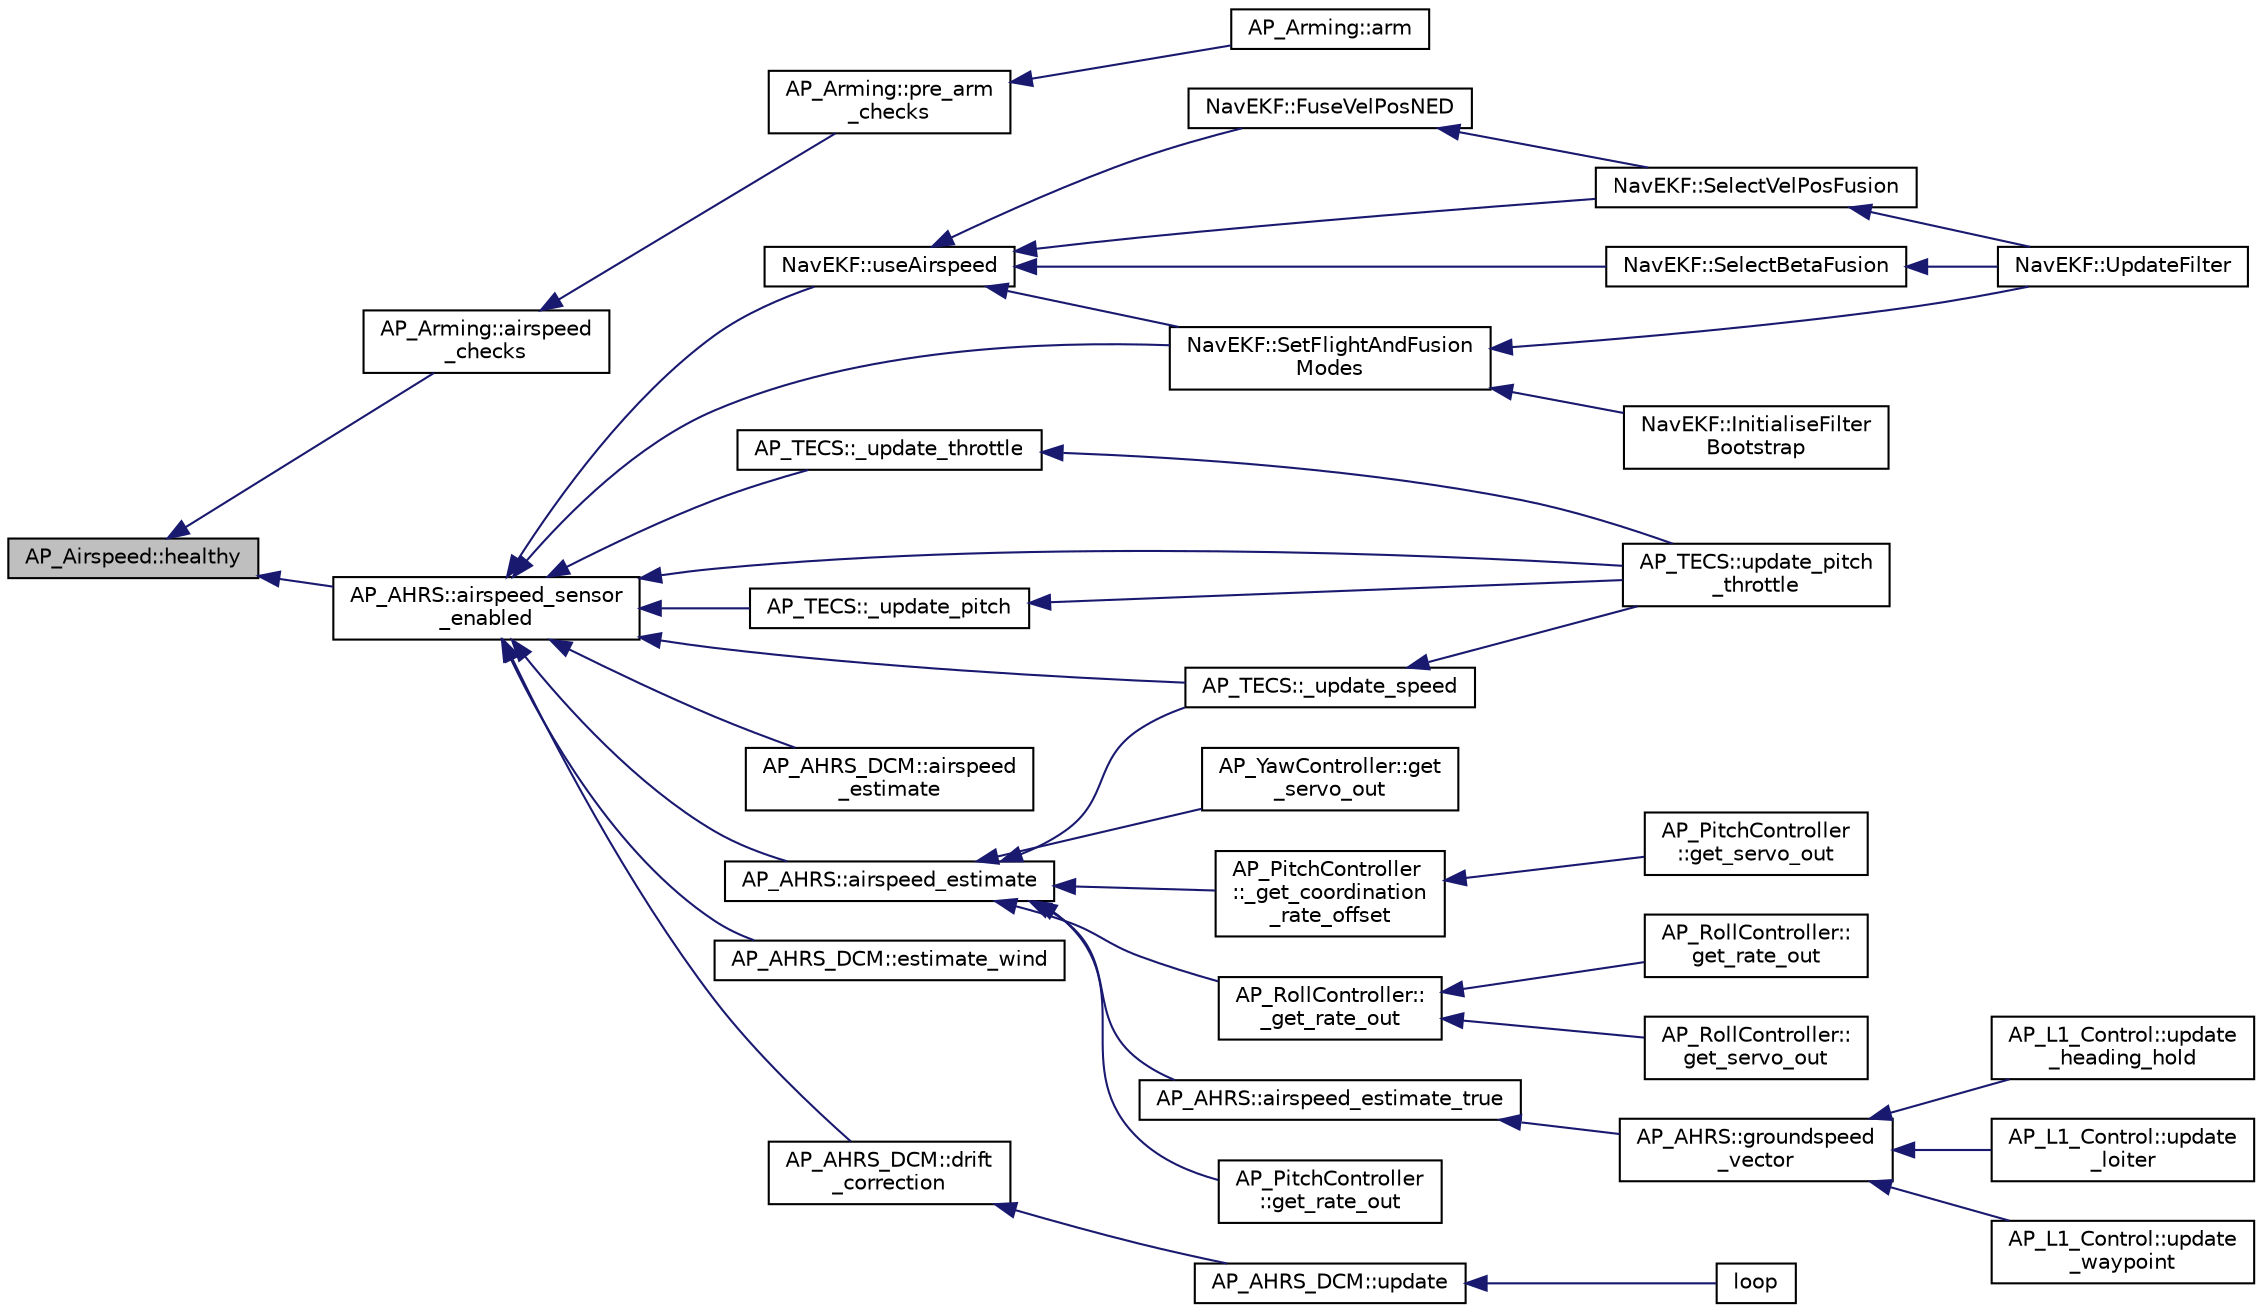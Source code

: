 digraph "AP_Airspeed::healthy"
{
 // INTERACTIVE_SVG=YES
  edge [fontname="Helvetica",fontsize="10",labelfontname="Helvetica",labelfontsize="10"];
  node [fontname="Helvetica",fontsize="10",shape=record];
  rankdir="LR";
  Node1 [label="AP_Airspeed::healthy",height=0.2,width=0.4,color="black", fillcolor="grey75", style="filled" fontcolor="black"];
  Node1 -> Node2 [dir="back",color="midnightblue",fontsize="10",style="solid",fontname="Helvetica"];
  Node2 [label="AP_Arming::airspeed\l_checks",height=0.2,width=0.4,color="black", fillcolor="white", style="filled",URL="$classAP__Arming.html#a2b7ca6e3c7517feca088b28d45f2fc61"];
  Node2 -> Node3 [dir="back",color="midnightblue",fontsize="10",style="solid",fontname="Helvetica"];
  Node3 [label="AP_Arming::pre_arm\l_checks",height=0.2,width=0.4,color="black", fillcolor="white", style="filled",URL="$classAP__Arming.html#a73c03baf7f22b7124a2ac9e9286a850a"];
  Node3 -> Node4 [dir="back",color="midnightblue",fontsize="10",style="solid",fontname="Helvetica"];
  Node4 [label="AP_Arming::arm",height=0.2,width=0.4,color="black", fillcolor="white", style="filled",URL="$classAP__Arming.html#a47b859d9929a736df2f08a1cad03efcb"];
  Node1 -> Node5 [dir="back",color="midnightblue",fontsize="10",style="solid",fontname="Helvetica"];
  Node5 [label="AP_AHRS::airspeed_sensor\l_enabled",height=0.2,width=0.4,color="black", fillcolor="white", style="filled",URL="$classAP__AHRS.html#a8691156c332da099e3f5952e72ae2a58"];
  Node5 -> Node6 [dir="back",color="midnightblue",fontsize="10",style="solid",fontname="Helvetica"];
  Node6 [label="AP_TECS::_update_pitch",height=0.2,width=0.4,color="black", fillcolor="white", style="filled",URL="$classAP__TECS.html#a7854ecaf0d95d9da406568583f6e287f"];
  Node6 -> Node7 [dir="back",color="midnightblue",fontsize="10",style="solid",fontname="Helvetica"];
  Node7 [label="AP_TECS::update_pitch\l_throttle",height=0.2,width=0.4,color="black", fillcolor="white", style="filled",URL="$classAP__TECS.html#a6a4556c90f50ee613f1673b50fa71da5"];
  Node5 -> Node8 [dir="back",color="midnightblue",fontsize="10",style="solid",fontname="Helvetica"];
  Node8 [label="AP_TECS::_update_speed",height=0.2,width=0.4,color="black", fillcolor="white", style="filled",URL="$classAP__TECS.html#ac3a90f55264799a5482b76abfe5b9a68"];
  Node8 -> Node7 [dir="back",color="midnightblue",fontsize="10",style="solid",fontname="Helvetica"];
  Node5 -> Node9 [dir="back",color="midnightblue",fontsize="10",style="solid",fontname="Helvetica"];
  Node9 [label="AP_TECS::_update_throttle",height=0.2,width=0.4,color="black", fillcolor="white", style="filled",URL="$classAP__TECS.html#aba98848b3373edf4f8d46abafccd83f9"];
  Node9 -> Node7 [dir="back",color="midnightblue",fontsize="10",style="solid",fontname="Helvetica"];
  Node5 -> Node10 [dir="back",color="midnightblue",fontsize="10",style="solid",fontname="Helvetica"];
  Node10 [label="AP_AHRS_DCM::airspeed\l_estimate",height=0.2,width=0.4,color="black", fillcolor="white", style="filled",URL="$classAP__AHRS__DCM.html#a9cbf8cb68e28b401c10a9f2065495b46"];
  Node5 -> Node11 [dir="back",color="midnightblue",fontsize="10",style="solid",fontname="Helvetica"];
  Node11 [label="AP_AHRS::airspeed_estimate",height=0.2,width=0.4,color="black", fillcolor="white", style="filled",URL="$classAP__AHRS.html#a39289d0dde31413ad172fcf2847fce4a"];
  Node11 -> Node12 [dir="back",color="midnightblue",fontsize="10",style="solid",fontname="Helvetica"];
  Node12 [label="AP_PitchController\l::_get_coordination\l_rate_offset",height=0.2,width=0.4,color="black", fillcolor="white", style="filled",URL="$classAP__PitchController.html#ac2b0f53b26df0f5ba87ac8c735ea839f"];
  Node12 -> Node13 [dir="back",color="midnightblue",fontsize="10",style="solid",fontname="Helvetica"];
  Node13 [label="AP_PitchController\l::get_servo_out",height=0.2,width=0.4,color="black", fillcolor="white", style="filled",URL="$classAP__PitchController.html#a705d9814ebad894375332f012dd768df"];
  Node11 -> Node14 [dir="back",color="midnightblue",fontsize="10",style="solid",fontname="Helvetica"];
  Node14 [label="AP_RollController::\l_get_rate_out",height=0.2,width=0.4,color="black", fillcolor="white", style="filled",URL="$classAP__RollController.html#a702a5fbdae8598e86dc2aa73b8f59089"];
  Node14 -> Node15 [dir="back",color="midnightblue",fontsize="10",style="solid",fontname="Helvetica"];
  Node15 [label="AP_RollController::\lget_rate_out",height=0.2,width=0.4,color="black", fillcolor="white", style="filled",URL="$classAP__RollController.html#a8cf832c8a75c50c1fd4caf4eace7b34f"];
  Node14 -> Node16 [dir="back",color="midnightblue",fontsize="10",style="solid",fontname="Helvetica"];
  Node16 [label="AP_RollController::\lget_servo_out",height=0.2,width=0.4,color="black", fillcolor="white", style="filled",URL="$classAP__RollController.html#a8995f6c95b27e132a6aa49f5fe9512ae"];
  Node11 -> Node8 [dir="back",color="midnightblue",fontsize="10",style="solid",fontname="Helvetica"];
  Node11 -> Node17 [dir="back",color="midnightblue",fontsize="10",style="solid",fontname="Helvetica"];
  Node17 [label="AP_AHRS::airspeed_estimate_true",height=0.2,width=0.4,color="black", fillcolor="white", style="filled",URL="$classAP__AHRS.html#a1c783993c43f6d833d67cebea7e82a2c"];
  Node17 -> Node18 [dir="back",color="midnightblue",fontsize="10",style="solid",fontname="Helvetica"];
  Node18 [label="AP_AHRS::groundspeed\l_vector",height=0.2,width=0.4,color="black", fillcolor="white", style="filled",URL="$classAP__AHRS.html#aa2fd48ce0265df723cc8d05bb2150749"];
  Node18 -> Node19 [dir="back",color="midnightblue",fontsize="10",style="solid",fontname="Helvetica"];
  Node19 [label="AP_L1_Control::update\l_heading_hold",height=0.2,width=0.4,color="black", fillcolor="white", style="filled",URL="$classAP__L1__Control.html#aac848632dc59271619005127e22e374d"];
  Node18 -> Node20 [dir="back",color="midnightblue",fontsize="10",style="solid",fontname="Helvetica"];
  Node20 [label="AP_L1_Control::update\l_loiter",height=0.2,width=0.4,color="black", fillcolor="white", style="filled",URL="$classAP__L1__Control.html#acc0860ec530ec9c9bec50a5701bb709e"];
  Node18 -> Node21 [dir="back",color="midnightblue",fontsize="10",style="solid",fontname="Helvetica"];
  Node21 [label="AP_L1_Control::update\l_waypoint",height=0.2,width=0.4,color="black", fillcolor="white", style="filled",URL="$classAP__L1__Control.html#a9052f01ea019fb51432d3104cce0b6e8"];
  Node11 -> Node22 [dir="back",color="midnightblue",fontsize="10",style="solid",fontname="Helvetica"];
  Node22 [label="AP_PitchController\l::get_rate_out",height=0.2,width=0.4,color="black", fillcolor="white", style="filled",URL="$classAP__PitchController.html#ad305f4274a77eaffb5b0dc064cfc31ba"];
  Node11 -> Node23 [dir="back",color="midnightblue",fontsize="10",style="solid",fontname="Helvetica"];
  Node23 [label="AP_YawController::get\l_servo_out",height=0.2,width=0.4,color="black", fillcolor="white", style="filled",URL="$classAP__YawController.html#a0cff30a9e52de0ba04dd26661a1f4506"];
  Node5 -> Node24 [dir="back",color="midnightblue",fontsize="10",style="solid",fontname="Helvetica"];
  Node24 [label="AP_AHRS_DCM::drift\l_correction",height=0.2,width=0.4,color="black", fillcolor="white", style="filled",URL="$classAP__AHRS__DCM.html#a8c3304b59bc6a27f24c686985c100549"];
  Node24 -> Node25 [dir="back",color="midnightblue",fontsize="10",style="solid",fontname="Helvetica"];
  Node25 [label="AP_AHRS_DCM::update",height=0.2,width=0.4,color="black", fillcolor="white", style="filled",URL="$classAP__AHRS__DCM.html#a6bf59b99999767fdbf4dfd363bc51bfd"];
  Node25 -> Node26 [dir="back",color="midnightblue",fontsize="10",style="solid",fontname="Helvetica"];
  Node26 [label="loop",height=0.2,width=0.4,color="black", fillcolor="white", style="filled",URL="$AHRS__Test_8pde.html#a0b33edabd7f1c4e4a0bf32c67269be2f"];
  Node5 -> Node27 [dir="back",color="midnightblue",fontsize="10",style="solid",fontname="Helvetica"];
  Node27 [label="AP_AHRS_DCM::estimate_wind",height=0.2,width=0.4,color="black", fillcolor="white", style="filled",URL="$classAP__AHRS__DCM.html#a757a939cd2b3276bd34493d797abdbbc"];
  Node5 -> Node28 [dir="back",color="midnightblue",fontsize="10",style="solid",fontname="Helvetica"];
  Node28 [label="NavEKF::SetFlightAndFusion\lModes",height=0.2,width=0.4,color="black", fillcolor="white", style="filled",URL="$classNavEKF.html#a02ca7503660ded3d95abce7c81d2eebf"];
  Node28 -> Node29 [dir="back",color="midnightblue",fontsize="10",style="solid",fontname="Helvetica"];
  Node29 [label="NavEKF::InitialiseFilter\lBootstrap",height=0.2,width=0.4,color="black", fillcolor="white", style="filled",URL="$classNavEKF.html#a290932b02347c5247f036fbc3c7af9d8"];
  Node28 -> Node30 [dir="back",color="midnightblue",fontsize="10",style="solid",fontname="Helvetica"];
  Node30 [label="NavEKF::UpdateFilter",height=0.2,width=0.4,color="black", fillcolor="white", style="filled",URL="$classNavEKF.html#a58d3c9694abab421e8eadd78e72ac67c"];
  Node5 -> Node7 [dir="back",color="midnightblue",fontsize="10",style="solid",fontname="Helvetica"];
  Node5 -> Node31 [dir="back",color="midnightblue",fontsize="10",style="solid",fontname="Helvetica"];
  Node31 [label="NavEKF::useAirspeed",height=0.2,width=0.4,color="black", fillcolor="white", style="filled",URL="$classNavEKF.html#a0b17a3410a3c45b35d8bf993098e8f75"];
  Node31 -> Node32 [dir="back",color="midnightblue",fontsize="10",style="solid",fontname="Helvetica"];
  Node32 [label="NavEKF::SelectVelPosFusion",height=0.2,width=0.4,color="black", fillcolor="white", style="filled",URL="$classNavEKF.html#a58fc44f797a61b7f760baa4961f43342"];
  Node32 -> Node30 [dir="back",color="midnightblue",fontsize="10",style="solid",fontname="Helvetica"];
  Node31 -> Node33 [dir="back",color="midnightblue",fontsize="10",style="solid",fontname="Helvetica"];
  Node33 [label="NavEKF::SelectBetaFusion",height=0.2,width=0.4,color="black", fillcolor="white", style="filled",URL="$classNavEKF.html#a8525e5774e083f7187a7c4ed8609fa38"];
  Node33 -> Node30 [dir="back",color="midnightblue",fontsize="10",style="solid",fontname="Helvetica"];
  Node31 -> Node34 [dir="back",color="midnightblue",fontsize="10",style="solid",fontname="Helvetica"];
  Node34 [label="NavEKF::FuseVelPosNED",height=0.2,width=0.4,color="black", fillcolor="white", style="filled",URL="$classNavEKF.html#a74882eb98d3c69065b640829154a500c"];
  Node34 -> Node32 [dir="back",color="midnightblue",fontsize="10",style="solid",fontname="Helvetica"];
  Node31 -> Node28 [dir="back",color="midnightblue",fontsize="10",style="solid",fontname="Helvetica"];
}
